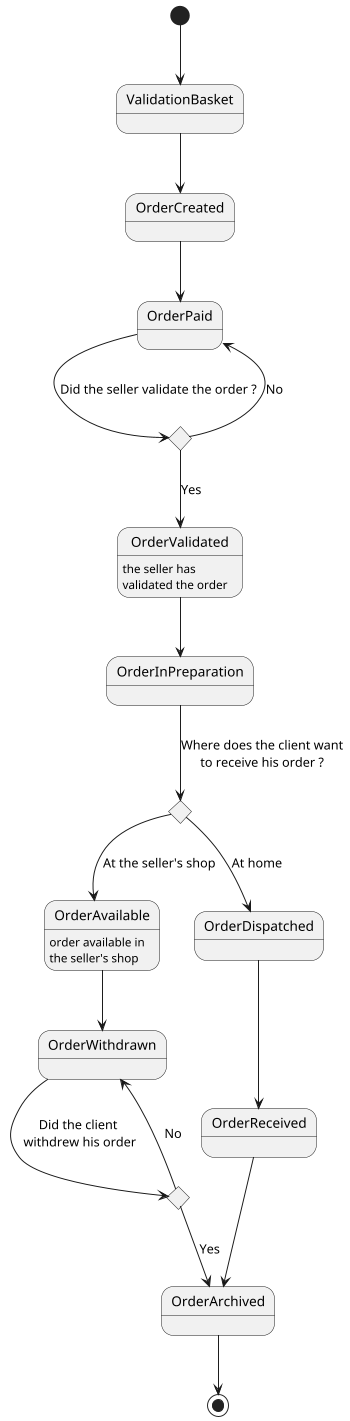 @startuml
scale 350 width
[*] --> ValidationBasket
ValidationBasket --> OrderCreated
OrderCreated-->OrderPaid
state a<<choice>>
OrderPaid-->a : Did the seller validate the order ?
a-->OrderValidated : Yes
a-->OrderPaid : No
OrderValidated : the seller has\nvalidated the order

OrderValidated-->OrderInPreparation
state c <<choice>>
OrderInPreparation --> c : Where does the client want\nto receive his order ?
c-->OrderAvailable : At the seller's shop
OrderAvailable : order available in\nthe seller's shop
OrderAvailable --> OrderWithdrawn
c-->OrderDispatched : At home
state d <<choice>>
OrderWithdrawn --> d : Did the client\n withdrew his order
d-->OrderArchived : Yes
d-->OrderWithdrawn : No
OrderDispatched-->OrderReceived
OrderReceived-->OrderArchived
OrderArchived-->[*]
@enduml